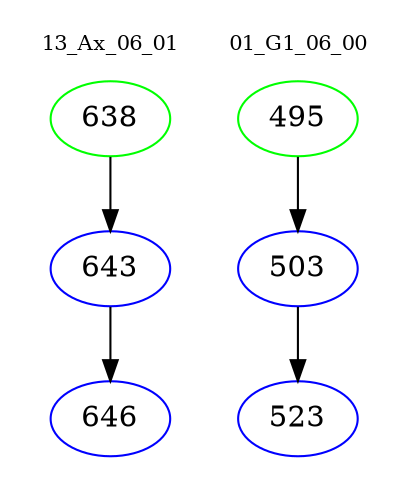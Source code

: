 digraph{
subgraph cluster_0 {
color = white
label = "13_Ax_06_01";
fontsize=10;
T0_638 [label="638", color="green"]
T0_638 -> T0_643 [color="black"]
T0_643 [label="643", color="blue"]
T0_643 -> T0_646 [color="black"]
T0_646 [label="646", color="blue"]
}
subgraph cluster_1 {
color = white
label = "01_G1_06_00";
fontsize=10;
T1_495 [label="495", color="green"]
T1_495 -> T1_503 [color="black"]
T1_503 [label="503", color="blue"]
T1_503 -> T1_523 [color="black"]
T1_523 [label="523", color="blue"]
}
}
